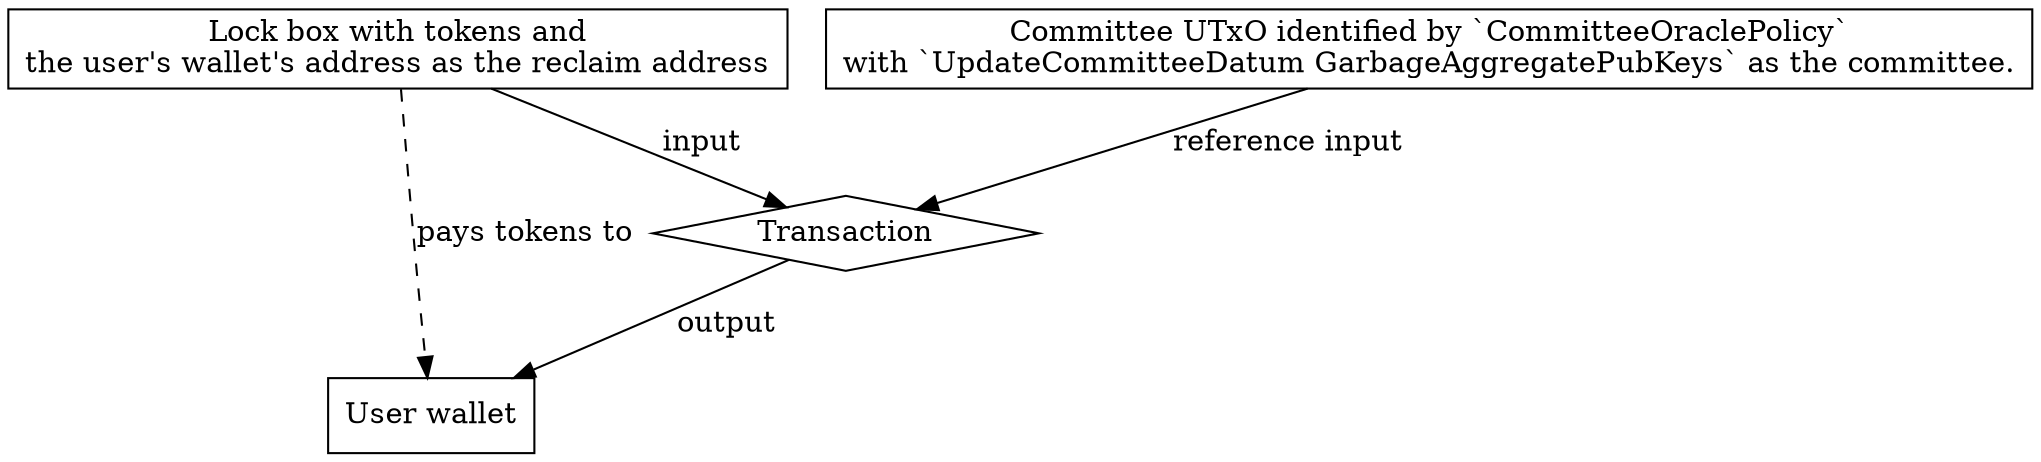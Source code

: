 digraph {
  node [shape=record]

  UserWallet [label = "User wallet"];
  InputLockBox [label = "Lock box with tokens and\nthe user's wallet's address as the reclaim address"];
  InputCommitteeUTxO [ label = "Committee UTxO identified by `CommitteeOraclePolicy`\nwith `UpdateCommitteeDatum GarbageAggregatePubKeys` as the committee."];

  Transaction [ label = "Transaction", shape=diamond];

  InputCommitteeUTxO -> Transaction [ label = "reference input" ];
  InputLockBox -> Transaction [ label = "input" ];
  InputLockBox -> UserWallet [ style=dashed, label = "pays tokens to" ];
  Transaction -> UserWallet [ label = "output" ];
}
